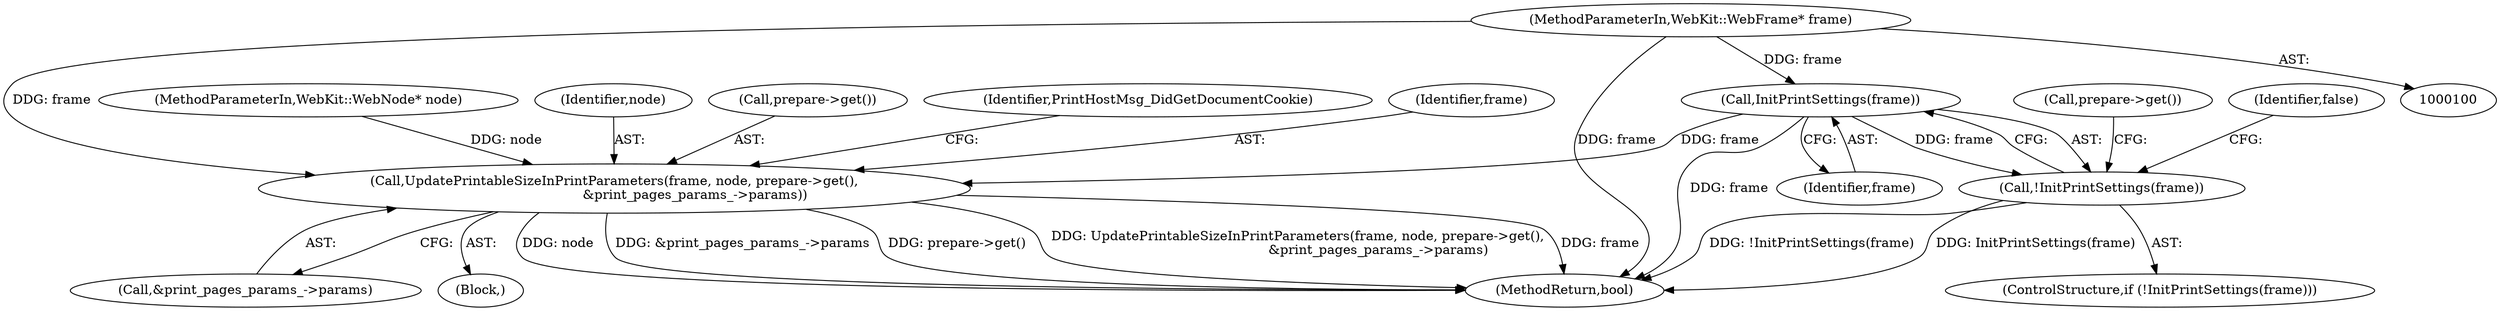 digraph "0_Chrome_c7a90019bf7054145b11d2577b851cf2779d3d79_5@pointer" {
"1000101" [label="(MethodParameterIn,WebKit::WebFrame* frame)"];
"1000107" [label="(Call,InitPrintSettings(frame))"];
"1000106" [label="(Call,!InitPrintSettings(frame))"];
"1000117" [label="(Call,UpdatePrintableSizeInPrintParameters(frame, node, prepare->get(),\n                                       &print_pages_params_->params))"];
"1000130" [label="(MethodReturn,bool)"];
"1000113" [label="(Call,prepare->get())"];
"1000102" [label="(MethodParameterIn,WebKit::WebNode* node)"];
"1000117" [label="(Call,UpdatePrintableSizeInPrintParameters(frame, node, prepare->get(),\n                                       &print_pages_params_->params))"];
"1000107" [label="(Call,InitPrintSettings(frame))"];
"1000119" [label="(Identifier,node)"];
"1000106" [label="(Call,!InitPrintSettings(frame))"];
"1000121" [label="(Call,&print_pages_params_->params)"];
"1000120" [label="(Call,prepare->get())"];
"1000105" [label="(ControlStructure,if (!InitPrintSettings(frame)))"];
"1000101" [label="(MethodParameterIn,WebKit::WebFrame* frame)"];
"1000110" [label="(Identifier,false)"];
"1000104" [label="(Block,)"];
"1000127" [label="(Identifier,PrintHostMsg_DidGetDocumentCookie)"];
"1000108" [label="(Identifier,frame)"];
"1000118" [label="(Identifier,frame)"];
"1000101" -> "1000100"  [label="AST: "];
"1000101" -> "1000130"  [label="DDG: frame"];
"1000101" -> "1000107"  [label="DDG: frame"];
"1000101" -> "1000117"  [label="DDG: frame"];
"1000107" -> "1000106"  [label="AST: "];
"1000107" -> "1000108"  [label="CFG: "];
"1000108" -> "1000107"  [label="AST: "];
"1000106" -> "1000107"  [label="CFG: "];
"1000107" -> "1000130"  [label="DDG: frame"];
"1000107" -> "1000106"  [label="DDG: frame"];
"1000107" -> "1000117"  [label="DDG: frame"];
"1000106" -> "1000105"  [label="AST: "];
"1000110" -> "1000106"  [label="CFG: "];
"1000113" -> "1000106"  [label="CFG: "];
"1000106" -> "1000130"  [label="DDG: InitPrintSettings(frame)"];
"1000106" -> "1000130"  [label="DDG: !InitPrintSettings(frame)"];
"1000117" -> "1000104"  [label="AST: "];
"1000117" -> "1000121"  [label="CFG: "];
"1000118" -> "1000117"  [label="AST: "];
"1000119" -> "1000117"  [label="AST: "];
"1000120" -> "1000117"  [label="AST: "];
"1000121" -> "1000117"  [label="AST: "];
"1000127" -> "1000117"  [label="CFG: "];
"1000117" -> "1000130"  [label="DDG: UpdatePrintableSizeInPrintParameters(frame, node, prepare->get(),\n                                       &print_pages_params_->params)"];
"1000117" -> "1000130"  [label="DDG: frame"];
"1000117" -> "1000130"  [label="DDG: node"];
"1000117" -> "1000130"  [label="DDG: &print_pages_params_->params"];
"1000117" -> "1000130"  [label="DDG: prepare->get()"];
"1000102" -> "1000117"  [label="DDG: node"];
}
